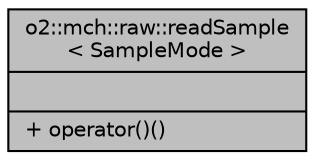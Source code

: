 digraph "o2::mch::raw::readSample&lt; SampleMode &gt;"
{
 // INTERACTIVE_SVG=YES
  bgcolor="transparent";
  edge [fontname="Helvetica",fontsize="10",labelfontname="Helvetica",labelfontsize="10"];
  node [fontname="Helvetica",fontsize="10",shape=record];
  Node1 [label="{o2::mch::raw::readSample\l\< SampleMode \>\n||+ operator()()\l}",height=0.2,width=0.4,color="black", fillcolor="grey75", style="filled", fontcolor="black"];
}
